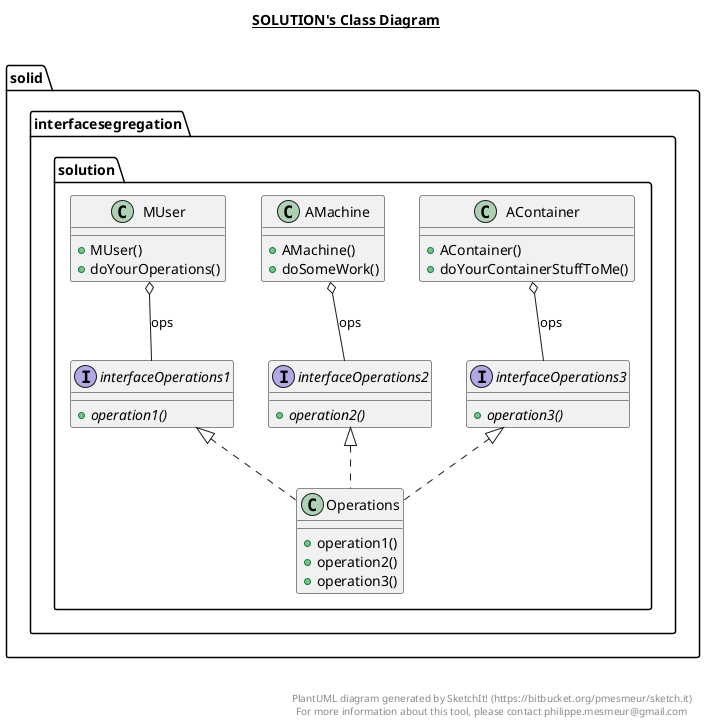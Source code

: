 @startuml

title __SOLUTION's Class Diagram__\n

  namespace solid.interfacesegregation.solution {
    class solid.interfacesegregation.solution.AContainer {
        + AContainer()
        + doYourContainerStuffToMe()
    }
  }
  

  namespace solid.interfacesegregation.solution {
    class solid.interfacesegregation.solution.AMachine {
        + AMachine()
        + doSomeWork()
    }
  }
  

  namespace solid.interfacesegregation.solution {
    class solid.interfacesegregation.solution.MUser {
        + MUser()
        + doYourOperations()
    }
  }
  

  namespace solid.interfacesegregation.solution {
    class solid.interfacesegregation.solution.Operations {
        + operation1()
        + operation2()
        + operation3()
    }
  }
  

  namespace solid.interfacesegregation.solution {
    interface solid.interfacesegregation.solution.interfaceOperations1 {
        {abstract} + operation1()
    }
  }
  

  namespace solid.interfacesegregation.solution {
    interface solid.interfacesegregation.solution.interfaceOperations2 {
        {abstract} + operation2()
    }
  }
  

  namespace solid.interfacesegregation.solution {
    interface solid.interfacesegregation.solution.interfaceOperations3 {
        {abstract} + operation3()
    }
  }
  

  solid.interfacesegregation.solution.AContainer o-- solid.interfacesegregation.solution.interfaceOperations3 : ops
  solid.interfacesegregation.solution.AMachine o-- solid.interfacesegregation.solution.interfaceOperations2 : ops
  solid.interfacesegregation.solution.MUser o-- solid.interfacesegregation.solution.interfaceOperations1 : ops
  solid.interfacesegregation.solution.Operations .up.|> solid.interfacesegregation.solution.interfaceOperations1
  solid.interfacesegregation.solution.Operations .up.|> solid.interfacesegregation.solution.interfaceOperations2
  solid.interfacesegregation.solution.Operations .up.|> solid.interfacesegregation.solution.interfaceOperations3


right footer


PlantUML diagram generated by SketchIt! (https://bitbucket.org/pmesmeur/sketch.it)
For more information about this tool, please contact philippe.mesmeur@gmail.com
endfooter

@enduml
